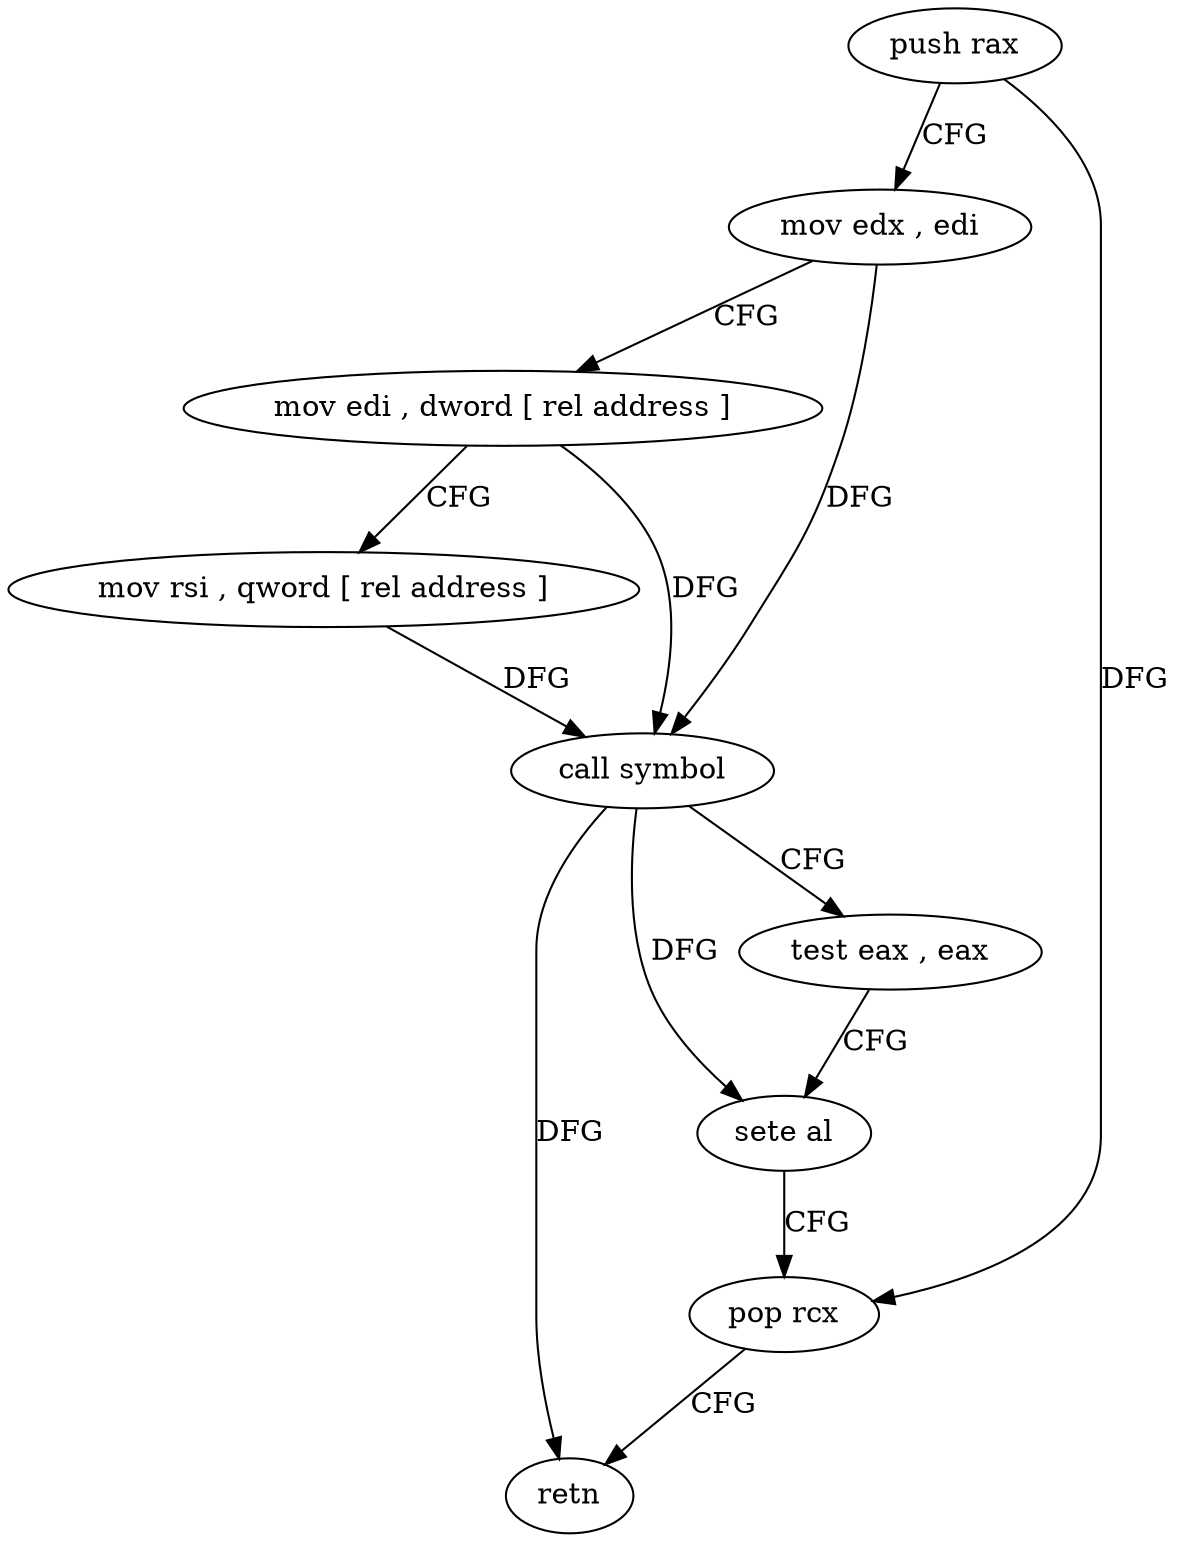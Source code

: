 digraph "func" {
"4212208" [label = "push rax" ]
"4212209" [label = "mov edx , edi" ]
"4212211" [label = "mov edi , dword [ rel address ]" ]
"4212217" [label = "mov rsi , qword [ rel address ]" ]
"4212224" [label = "call symbol" ]
"4212229" [label = "test eax , eax" ]
"4212231" [label = "sete al" ]
"4212234" [label = "pop rcx" ]
"4212235" [label = "retn" ]
"4212208" -> "4212209" [ label = "CFG" ]
"4212208" -> "4212234" [ label = "DFG" ]
"4212209" -> "4212211" [ label = "CFG" ]
"4212209" -> "4212224" [ label = "DFG" ]
"4212211" -> "4212217" [ label = "CFG" ]
"4212211" -> "4212224" [ label = "DFG" ]
"4212217" -> "4212224" [ label = "DFG" ]
"4212224" -> "4212229" [ label = "CFG" ]
"4212224" -> "4212231" [ label = "DFG" ]
"4212224" -> "4212235" [ label = "DFG" ]
"4212229" -> "4212231" [ label = "CFG" ]
"4212231" -> "4212234" [ label = "CFG" ]
"4212234" -> "4212235" [ label = "CFG" ]
}
